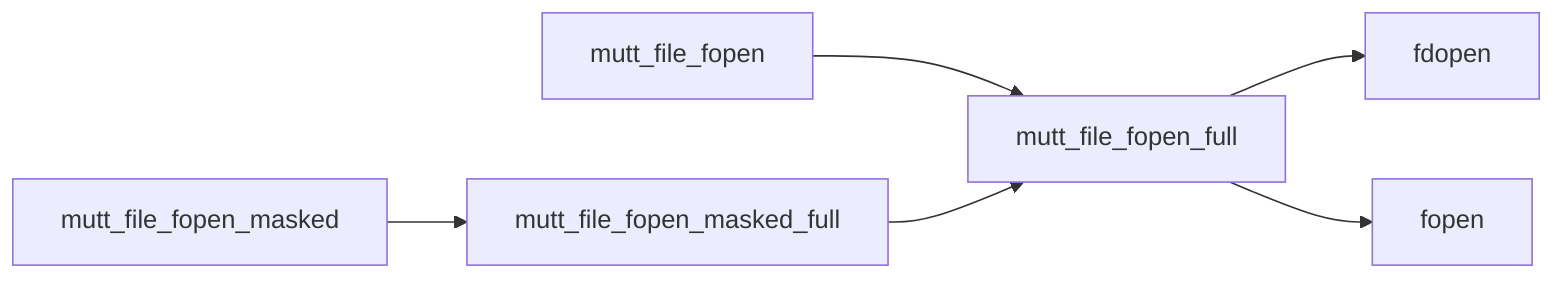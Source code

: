 graph LR
      mutt_file_fopen             --> mutt_file_fopen_full
      mutt_file_fopen_full        --> fdopen
      mutt_file_fopen_full        --> fopen
      mutt_file_fopen_masked      --> mutt_file_fopen_masked_full
      mutt_file_fopen_masked_full --> mutt_file_fopen_full